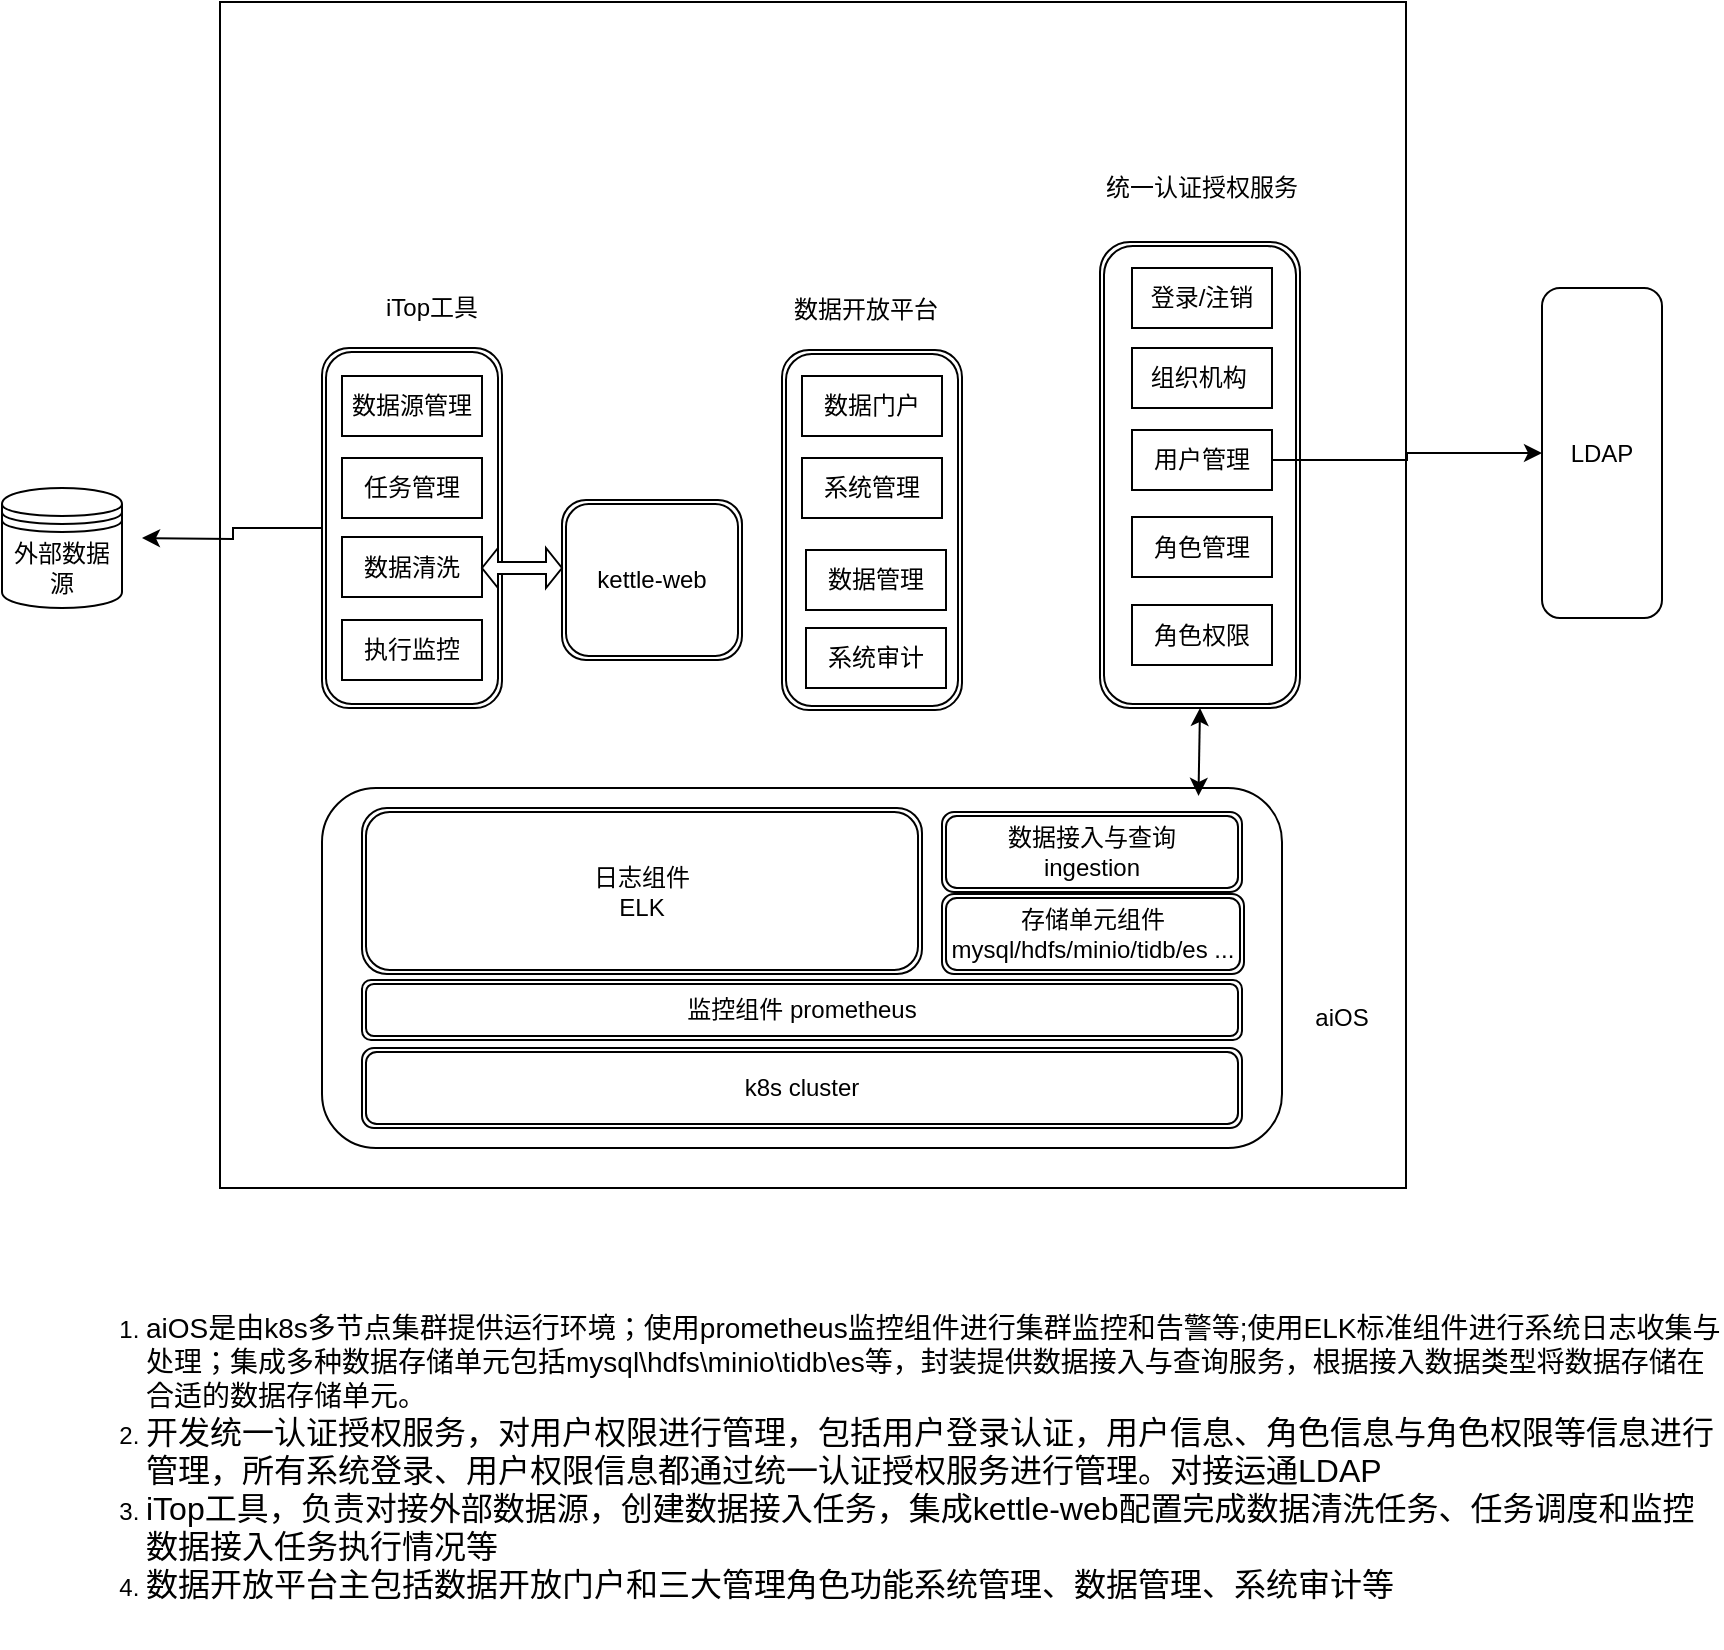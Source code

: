 <mxfile version="14.4.3" type="github">
  <diagram id="kdde09D2nnx4coVuQpx-" name="第 1 页">
    <mxGraphModel dx="1422" dy="794" grid="1" gridSize="10" guides="1" tooltips="1" connect="1" arrows="1" fold="1" page="1" pageScale="1" pageWidth="827" pageHeight="1169" math="0" shadow="0">
      <root>
        <mxCell id="0" />
        <mxCell id="1" parent="0" />
        <mxCell id="gJM25PYip7lrtwRQAck6-2" value="" style="whiteSpace=wrap;html=1;aspect=fixed;" parent="1" vertex="1">
          <mxGeometry x="129" y="57" width="593" height="593" as="geometry" />
        </mxCell>
        <mxCell id="gJM25PYip7lrtwRQAck6-11" value="" style="rounded=1;whiteSpace=wrap;html=1;" parent="1" vertex="1">
          <mxGeometry x="180" y="450" width="480" height="180" as="geometry" />
        </mxCell>
        <mxCell id="HxBF0iYT7sKtN1toAZas-4" value="" style="shape=ext;double=1;rounded=1;whiteSpace=wrap;html=1;" parent="1" vertex="1">
          <mxGeometry x="410" y="231" width="90" height="180" as="geometry" />
        </mxCell>
        <mxCell id="geDU7SRH2CKQkBY8LNWq-4" value="" style="edgeStyle=orthogonalEdgeStyle;rounded=0;orthogonalLoop=1;jettySize=auto;html=1;" edge="1" parent="1" source="HxBF0iYT7sKtN1toAZas-5">
          <mxGeometry relative="1" as="geometry">
            <mxPoint x="90" y="325" as="targetPoint" />
          </mxGeometry>
        </mxCell>
        <mxCell id="HxBF0iYT7sKtN1toAZas-5" value="" style="shape=ext;double=1;rounded=1;whiteSpace=wrap;html=1;" parent="1" vertex="1">
          <mxGeometry x="180" y="230" width="90" height="180" as="geometry" />
        </mxCell>
        <mxCell id="HxBF0iYT7sKtN1toAZas-6" value="k8s cluster" style="shape=ext;double=1;rounded=1;whiteSpace=wrap;html=1;" parent="1" vertex="1">
          <mxGeometry x="200" y="580" width="440" height="40" as="geometry" />
        </mxCell>
        <mxCell id="HxBF0iYT7sKtN1toAZas-7" value="&lt;span style=&quot;color: rgba(0 , 0 , 0 , 0) ; font-family: monospace ; font-size: 0px&quot;&gt;%3CmxGraphModel%3E%3Croot%3E%3CmxCell%20id%3D%220%22%2F%3E%3CmxCell%20id%3D%221%22%20parent%3D%220%22%2F%3E%3CmxCell%20id%3D%222%22%20value%3D%22%E6%95%B0%E6%8D%AE%E9%97%A8%E6%88%B7%22%20style%3D%22rounded%3D0%3BwhiteSpace%3Dwrap%3Bhtml%3D1%3B%22%20vertex%3D%221%22%20parent%3D%221%22%3E%3CmxGeometry%20x%3D%22420%22%20y%3D%22244%22%20width%3D%2270%22%20height%3D%2230%22%20as%3D%22geometry%22%2F%3E%3C%2FmxCell%3E%3C%2Froot%3E%3C%2FmxGraphModel%3E&lt;/span&gt;" style="shape=ext;double=1;rounded=1;whiteSpace=wrap;html=1;" parent="1" vertex="1">
          <mxGeometry x="569" y="177" width="100" height="233" as="geometry" />
        </mxCell>
        <mxCell id="gJM25PYip7lrtwRQAck6-3" value="aiOS" style="text;html=1;strokeColor=none;fillColor=none;align=center;verticalAlign=middle;whiteSpace=wrap;rounded=0;" parent="1" vertex="1">
          <mxGeometry x="670" y="550" width="40" height="30" as="geometry" />
        </mxCell>
        <mxCell id="gJM25PYip7lrtwRQAck6-7" value="监控组件 prometheus" style="shape=ext;double=1;rounded=1;whiteSpace=wrap;html=1;" parent="1" vertex="1">
          <mxGeometry x="200" y="546" width="440" height="30" as="geometry" />
        </mxCell>
        <mxCell id="gJM25PYip7lrtwRQAck6-8" value="存储单元组件 &lt;br&gt;mysql/hdfs/minio/tidb/es ..." style="shape=ext;double=1;rounded=1;whiteSpace=wrap;html=1;" parent="1" vertex="1">
          <mxGeometry x="490" y="503" width="151" height="40" as="geometry" />
        </mxCell>
        <mxCell id="gJM25PYip7lrtwRQAck6-10" value="数据接入与查询&lt;br&gt;ingestion" style="shape=ext;double=1;rounded=1;whiteSpace=wrap;html=1;" parent="1" vertex="1">
          <mxGeometry x="490" y="462" width="150" height="40" as="geometry" />
        </mxCell>
        <mxCell id="geDU7SRH2CKQkBY8LNWq-2" value="日志组件&lt;br&gt;ELK" style="shape=ext;double=1;rounded=1;whiteSpace=wrap;html=1;" vertex="1" parent="1">
          <mxGeometry x="200" y="460" width="280" height="83" as="geometry" />
        </mxCell>
        <mxCell id="geDU7SRH2CKQkBY8LNWq-6" value="外部数据源" style="shape=datastore;whiteSpace=wrap;html=1;" vertex="1" parent="1">
          <mxGeometry x="20" y="300" width="60" height="60" as="geometry" />
        </mxCell>
        <mxCell id="geDU7SRH2CKQkBY8LNWq-9" value="" style="endArrow=classic;startArrow=classic;html=1;entryX=0.5;entryY=1;entryDx=0;entryDy=0;exitX=0.913;exitY=0.022;exitDx=0;exitDy=0;exitPerimeter=0;" edge="1" parent="1" source="gJM25PYip7lrtwRQAck6-11" target="HxBF0iYT7sKtN1toAZas-7">
          <mxGeometry width="50" height="50" relative="1" as="geometry">
            <mxPoint x="600" y="460" as="sourcePoint" />
            <mxPoint x="650" y="410" as="targetPoint" />
          </mxGeometry>
        </mxCell>
        <mxCell id="geDU7SRH2CKQkBY8LNWq-16" value="iTop工具" style="text;html=1;strokeColor=none;fillColor=none;align=center;verticalAlign=middle;whiteSpace=wrap;rounded=0;" vertex="1" parent="1">
          <mxGeometry x="210" y="200" width="50" height="20" as="geometry" />
        </mxCell>
        <mxCell id="geDU7SRH2CKQkBY8LNWq-17" value="&lt;span&gt;kettle-web&lt;/span&gt;" style="shape=ext;double=1;rounded=1;whiteSpace=wrap;html=1;" vertex="1" parent="1">
          <mxGeometry x="300" y="306" width="90" height="80" as="geometry" />
        </mxCell>
        <mxCell id="geDU7SRH2CKQkBY8LNWq-19" value="数据源管理" style="rounded=0;whiteSpace=wrap;html=1;" vertex="1" parent="1">
          <mxGeometry x="190" y="244" width="70" height="30" as="geometry" />
        </mxCell>
        <mxCell id="geDU7SRH2CKQkBY8LNWq-20" value="数据清洗" style="rounded=0;whiteSpace=wrap;html=1;" vertex="1" parent="1">
          <mxGeometry x="190" y="324.5" width="70" height="30" as="geometry" />
        </mxCell>
        <mxCell id="geDU7SRH2CKQkBY8LNWq-21" value="任务管理" style="rounded=0;whiteSpace=wrap;html=1;" vertex="1" parent="1">
          <mxGeometry x="190" y="285" width="70" height="30" as="geometry" />
        </mxCell>
        <mxCell id="geDU7SRH2CKQkBY8LNWq-22" value="执行监控" style="rounded=0;whiteSpace=wrap;html=1;" vertex="1" parent="1">
          <mxGeometry x="190" y="366" width="70" height="30" as="geometry" />
        </mxCell>
        <mxCell id="geDU7SRH2CKQkBY8LNWq-33" value="" style="shape=doubleArrow;whiteSpace=wrap;html=1;" vertex="1" parent="1">
          <mxGeometry x="260" y="330" width="40" height="20" as="geometry" />
        </mxCell>
        <mxCell id="geDU7SRH2CKQkBY8LNWq-34" value="数据开放平台" style="text;html=1;strokeColor=none;fillColor=none;align=center;verticalAlign=middle;whiteSpace=wrap;rounded=0;" vertex="1" parent="1">
          <mxGeometry x="412" y="201" width="80" height="20" as="geometry" />
        </mxCell>
        <mxCell id="geDU7SRH2CKQkBY8LNWq-35" value="统一认证授权服务" style="text;html=1;strokeColor=none;fillColor=none;align=center;verticalAlign=middle;whiteSpace=wrap;rounded=0;" vertex="1" parent="1">
          <mxGeometry x="570" y="140" width="100" height="20" as="geometry" />
        </mxCell>
        <mxCell id="geDU7SRH2CKQkBY8LNWq-53" value="LDAP" style="rounded=1;whiteSpace=wrap;html=1;" vertex="1" parent="1">
          <mxGeometry x="790" y="200" width="60" height="165" as="geometry" />
        </mxCell>
        <mxCell id="geDU7SRH2CKQkBY8LNWq-54" value="数据门户" style="rounded=0;whiteSpace=wrap;html=1;" vertex="1" parent="1">
          <mxGeometry x="420" y="244" width="70" height="30" as="geometry" />
        </mxCell>
        <mxCell id="geDU7SRH2CKQkBY8LNWq-55" value="数据管理" style="rounded=0;whiteSpace=wrap;html=1;" vertex="1" parent="1">
          <mxGeometry x="422" y="331" width="70" height="30" as="geometry" />
        </mxCell>
        <mxCell id="geDU7SRH2CKQkBY8LNWq-56" value="系统审计" style="rounded=0;whiteSpace=wrap;html=1;" vertex="1" parent="1">
          <mxGeometry x="422" y="370" width="70" height="30" as="geometry" />
        </mxCell>
        <mxCell id="geDU7SRH2CKQkBY8LNWq-57" value="系统管理" style="rounded=0;whiteSpace=wrap;html=1;" vertex="1" parent="1">
          <mxGeometry x="420" y="285" width="70" height="30" as="geometry" />
        </mxCell>
        <mxCell id="geDU7SRH2CKQkBY8LNWq-58" value="登录/注销" style="rounded=0;whiteSpace=wrap;html=1;" vertex="1" parent="1">
          <mxGeometry x="585" y="190" width="70" height="30" as="geometry" />
        </mxCell>
        <mxCell id="geDU7SRH2CKQkBY8LNWq-59" value="组织机构&amp;nbsp;" style="rounded=0;whiteSpace=wrap;html=1;" vertex="1" parent="1">
          <mxGeometry x="585" y="230" width="70" height="30" as="geometry" />
        </mxCell>
        <mxCell id="geDU7SRH2CKQkBY8LNWq-60" value="角色管理" style="rounded=0;whiteSpace=wrap;html=1;" vertex="1" parent="1">
          <mxGeometry x="585" y="314.5" width="70" height="30" as="geometry" />
        </mxCell>
        <mxCell id="geDU7SRH2CKQkBY8LNWq-61" value="角色权限" style="rounded=0;whiteSpace=wrap;html=1;" vertex="1" parent="1">
          <mxGeometry x="585" y="358.5" width="70" height="30" as="geometry" />
        </mxCell>
        <mxCell id="geDU7SRH2CKQkBY8LNWq-67" style="edgeStyle=orthogonalEdgeStyle;rounded=0;orthogonalLoop=1;jettySize=auto;html=1;entryX=0;entryY=0.5;entryDx=0;entryDy=0;" edge="1" parent="1" source="geDU7SRH2CKQkBY8LNWq-64" target="geDU7SRH2CKQkBY8LNWq-53">
          <mxGeometry relative="1" as="geometry" />
        </mxCell>
        <mxCell id="geDU7SRH2CKQkBY8LNWq-64" value="用户管理" style="rounded=0;whiteSpace=wrap;html=1;" vertex="1" parent="1">
          <mxGeometry x="585" y="271" width="70" height="30" as="geometry" />
        </mxCell>
        <mxCell id="geDU7SRH2CKQkBY8LNWq-72" value="&lt;ol&gt;&lt;li&gt;&lt;font style=&quot;font-size: 14px&quot;&gt;aiOS是由k8s多节点集群提供运行环境；使用prometheus监控组件进行集群监控和告警等;使用ELK标准组件进行系统日志收集与处理；集成多种数据存储单元包括mysql\hdfs\minio\tidb\es等，封装提供数据接入与查询服务，根据接入数据类型将数据存储在合适的数据存储单元。&lt;/font&gt;&lt;/li&gt;&lt;li&gt;&lt;font size=&quot;3&quot;&gt;开发统一认证授权服务，对用户权限进行管理，包括用户登录认证，用户信息、角色信息与角色权限等信息进行管理，所有系统登录、用户权限信息都通过统一认证授权服务进行管理。对接运通LDAP&lt;/font&gt;&lt;/li&gt;&lt;li&gt;&lt;font size=&quot;3&quot;&gt;iTop工具，负责对接外部数据源，创建数据接入任务，集成kettle-web配置完成数据清洗任务、任务调度和监控数据接入任务执行情况等&lt;/font&gt;&lt;/li&gt;&lt;li&gt;&lt;font size=&quot;3&quot;&gt;数据开放平台主包括数据开放门户和三大管理角色功能系统管理、数据管理、系统审计等&lt;/font&gt;&lt;/li&gt;&lt;/ol&gt;" style="text;strokeColor=none;fillColor=none;html=1;whiteSpace=wrap;verticalAlign=middle;overflow=hidden;" vertex="1" parent="1">
          <mxGeometry x="50" y="690" width="830" height="190" as="geometry" />
        </mxCell>
      </root>
    </mxGraphModel>
  </diagram>
</mxfile>
